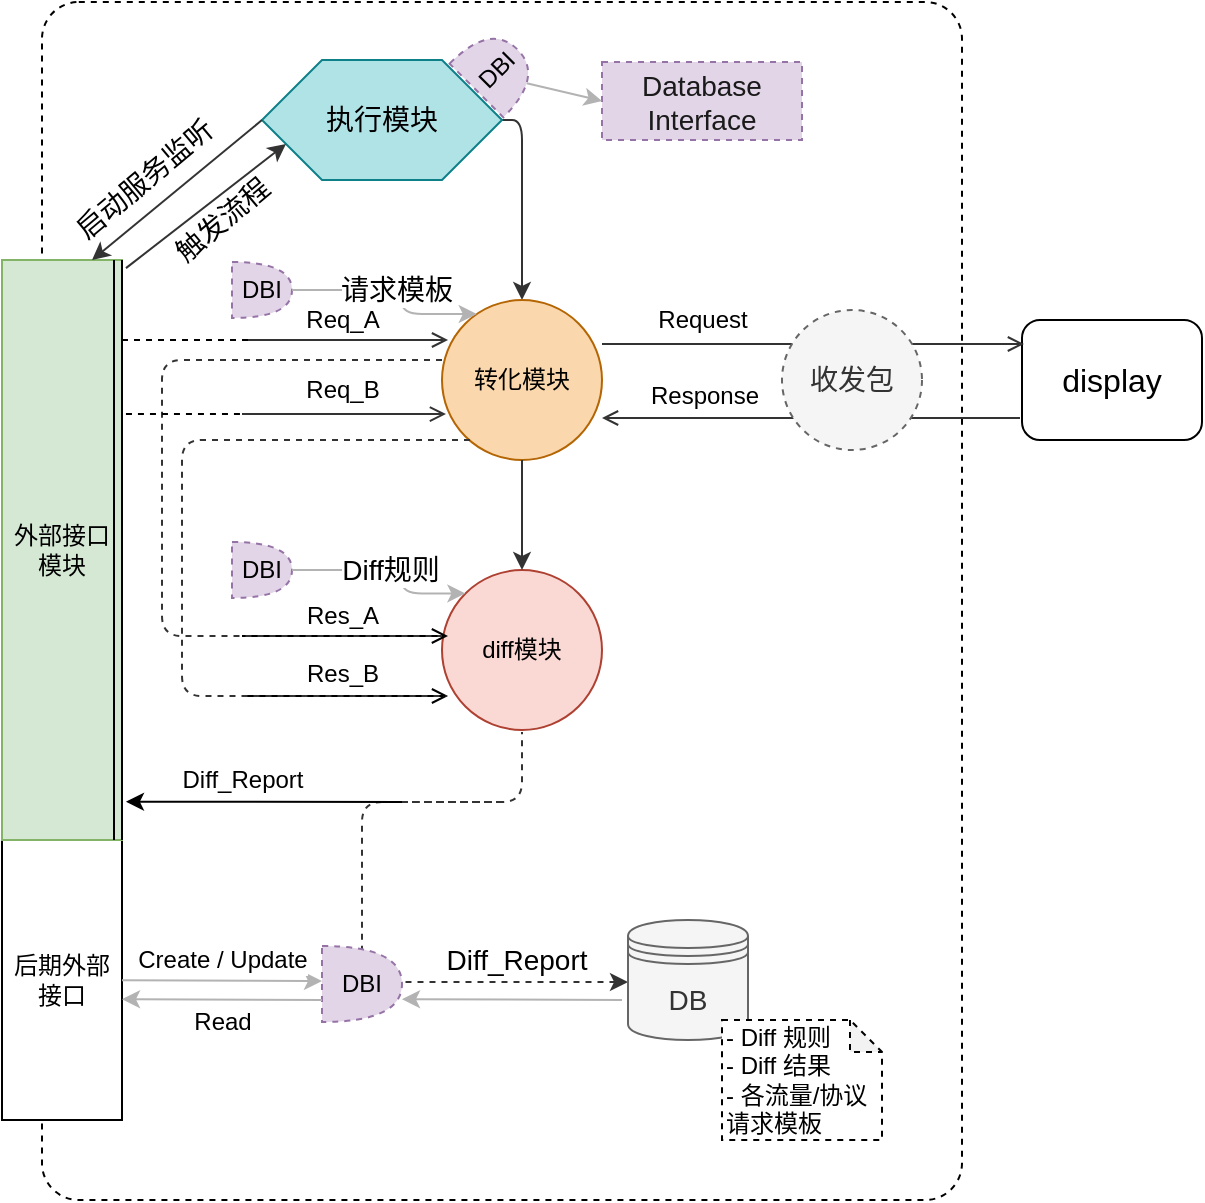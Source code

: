 <mxfile version="11.0.8" type="github"><diagram id="VZyGnJ_7kikUlAHDWymS" name="第 1 页"><mxGraphModel dx="1112" dy="707" grid="1" gridSize="10" guides="1" tooltips="1" connect="1" arrows="1" fold="1" page="1" pageScale="1" pageWidth="827" pageHeight="1169" math="0" shadow="0"><root><mxCell id="0"/><mxCell id="1" parent="0"/><mxCell id="MhvmjAiw_rVNO3m2n6Ua-59" value="" style="rounded=1;whiteSpace=wrap;html=1;dashed=1;fontSize=12;fontColor=#000000;fillColor=none;arcSize=4;" vertex="1" parent="1"><mxGeometry x="120" y="11" width="460" height="599" as="geometry"/></mxCell><mxCell id="MhvmjAiw_rVNO3m2n6Ua-47" value="后期外部接口" style="rounded=0;whiteSpace=wrap;html=1;labelPosition=center;verticalLabelPosition=middle;align=center;verticalAlign=middle;" vertex="1" parent="1"><mxGeometry x="100" y="430" width="60" height="140" as="geometry"/></mxCell><mxCell id="MhvmjAiw_rVNO3m2n6Ua-44" value="" style="endArrow=classic;html=1;strokeColor=#333333;fontSize=14;fontColor=#000000;entryX=0;entryY=0.5;entryDx=0;entryDy=0;edgeStyle=orthogonalEdgeStyle;dashed=1;" edge="1" parent="1"><mxGeometry width="50" height="50" relative="1" as="geometry"><mxPoint x="350" y="411" as="sourcePoint"/><mxPoint x="413" y="501" as="targetPoint"/><Array as="points"><mxPoint x="280" y="411"/><mxPoint x="280" y="501"/></Array></mxGeometry></mxCell><mxCell id="MhvmjAiw_rVNO3m2n6Ua-49" value="Diff_Report" style="text;html=1;resizable=0;points=[];align=center;verticalAlign=middle;labelBackgroundColor=#ffffff;fontSize=14;fontColor=#000000;" vertex="1" connectable="0" parent="MhvmjAiw_rVNO3m2n6Ua-44"><mxGeometry x="0.529" y="-1" relative="1" as="geometry"><mxPoint x="12.5" y="-12" as="offset"/></mxGeometry></mxCell><mxCell id="MhvmjAiw_rVNO3m2n6Ua-2" value="外部接口模块" style="rounded=0;whiteSpace=wrap;html=1;fillColor=#d5e8d4;strokeColor=#82b366;" vertex="1" parent="1"><mxGeometry x="100" y="140" width="60" height="290" as="geometry"/></mxCell><mxCell id="MhvmjAiw_rVNO3m2n6Ua-19" value="" style="edgeStyle=orthogonalEdgeStyle;rounded=1;orthogonalLoop=1;jettySize=auto;html=1;fontSize=14;entryX=0.5;entryY=0;entryDx=0;entryDy=0;exitX=1;exitY=0.5;exitDx=0;exitDy=0;strokeColor=#333333;" edge="1" parent="1" source="MhvmjAiw_rVNO3m2n6Ua-3" target="MhvmjAiw_rVNO3m2n6Ua-4"><mxGeometry relative="1" as="geometry"><mxPoint x="430" y="70" as="targetPoint"/><Array as="points"><mxPoint x="360" y="70"/></Array></mxGeometry></mxCell><mxCell id="MhvmjAiw_rVNO3m2n6Ua-3" value="执行模块" style="shape=hexagon;perimeter=hexagonPerimeter2;whiteSpace=wrap;html=1;fontSize=14;fillColor=#b0e3e6;strokeColor=#0e8088;" vertex="1" parent="1"><mxGeometry x="230" y="40" width="120" height="60" as="geometry"/></mxCell><mxCell id="MhvmjAiw_rVNO3m2n6Ua-4" value="转化模块" style="ellipse;whiteSpace=wrap;html=1;aspect=fixed;fillColor=#fad7ac;strokeColor=#b46504;" vertex="1" parent="1"><mxGeometry x="320" y="160" width="80" height="80" as="geometry"/></mxCell><mxCell id="MhvmjAiw_rVNO3m2n6Ua-22" value="Diff_Report" style="rounded=1;orthogonalLoop=1;jettySize=auto;html=1;fontSize=12;entryX=1.033;entryY=0.934;entryDx=0;entryDy=0;entryPerimeter=0;" edge="1" parent="1" target="MhvmjAiw_rVNO3m2n6Ua-2"><mxGeometry x="0.159" y="-11" relative="1" as="geometry"><mxPoint x="300" y="411" as="sourcePoint"/><mxPoint x="360" y="455" as="targetPoint"/><mxPoint as="offset"/></mxGeometry></mxCell><mxCell id="MhvmjAiw_rVNO3m2n6Ua-5" value="diff模块" style="ellipse;whiteSpace=wrap;html=1;aspect=fixed;fillColor=#fad9d5;strokeColor=#ae4132;" vertex="1" parent="1"><mxGeometry x="320" y="295" width="80" height="80" as="geometry"/></mxCell><mxCell id="MhvmjAiw_rVNO3m2n6Ua-6" value="display" style="rounded=1;whiteSpace=wrap;html=1;fontSize=16;" vertex="1" parent="1"><mxGeometry x="610" y="170" width="90" height="60" as="geometry"/></mxCell><mxCell id="MhvmjAiw_rVNO3m2n6Ua-7" value="DB" style="shape=datastore;whiteSpace=wrap;html=1;fontSize=14;fillColor=#f5f5f5;strokeColor=#666666;fontColor=#333333;" vertex="1" parent="1"><mxGeometry x="413" y="470" width="60" height="60" as="geometry"/></mxCell><mxCell id="MhvmjAiw_rVNO3m2n6Ua-8" value="" style="endArrow=none;html=1;fontSize=14;exitX=0.75;exitY=0;exitDx=0;exitDy=0;entryX=0;entryY=0.5;entryDx=0;entryDy=0;strokeColor=#333333;startArrow=classic;startFill=1;endFill=0;" edge="1" parent="1" source="MhvmjAiw_rVNO3m2n6Ua-2" target="MhvmjAiw_rVNO3m2n6Ua-3"><mxGeometry width="50" height="50" relative="1" as="geometry"><mxPoint x="90" y="590" as="sourcePoint"/><mxPoint x="140" y="540" as="targetPoint"/></mxGeometry></mxCell><mxCell id="MhvmjAiw_rVNO3m2n6Ua-10" value="启动服务监听" style="text;html=1;resizable=0;points=[];align=center;verticalAlign=middle;labelBackgroundColor=#ffffff;fontSize=14;rotation=-40;" vertex="1" connectable="0" parent="MhvmjAiw_rVNO3m2n6Ua-8"><mxGeometry x="-0.103" y="3" relative="1" as="geometry"><mxPoint x="-11" y="-6.5" as="offset"/></mxGeometry></mxCell><mxCell id="MhvmjAiw_rVNO3m2n6Ua-9" value="" style="endArrow=none;html=1;fontSize=14;exitX=0;exitY=0.75;exitDx=0;exitDy=0;entryX=1.033;entryY=0.014;entryDx=0;entryDy=0;entryPerimeter=0;strokeColor=#333333;startArrow=classic;startFill=1;endFill=0;" edge="1" parent="1" source="MhvmjAiw_rVNO3m2n6Ua-3" target="MhvmjAiw_rVNO3m2n6Ua-2"><mxGeometry width="50" height="50" relative="1" as="geometry"><mxPoint x="90" y="590" as="sourcePoint"/><mxPoint x="140" y="540" as="targetPoint"/></mxGeometry></mxCell><mxCell id="MhvmjAiw_rVNO3m2n6Ua-11" value="触发流程" style="text;html=1;resizable=0;points=[];align=center;verticalAlign=middle;labelBackgroundColor=#ffffff;fontSize=14;rotation=-40;" vertex="1" connectable="0" parent="MhvmjAiw_rVNO3m2n6Ua-9"><mxGeometry x="-0.205" y="3" relative="1" as="geometry"><mxPoint x="-2" y="11" as="offset"/></mxGeometry></mxCell><mxCell id="MhvmjAiw_rVNO3m2n6Ua-12" value="" style="endArrow=open;html=1;fontSize=14;entryX=0.038;entryY=0.25;entryDx=0;entryDy=0;entryPerimeter=0;strokeColor=#333333;endFill=0;" edge="1" parent="1" target="MhvmjAiw_rVNO3m2n6Ua-4"><mxGeometry width="50" height="50" relative="1" as="geometry"><mxPoint x="220" y="180" as="sourcePoint"/><mxPoint x="150" y="540" as="targetPoint"/></mxGeometry></mxCell><mxCell id="MhvmjAiw_rVNO3m2n6Ua-13" value="Req_A" style="text;html=1;resizable=0;points=[];align=center;verticalAlign=middle;labelBackgroundColor=#ffffff;fontSize=12;" vertex="1" connectable="0" parent="MhvmjAiw_rVNO3m2n6Ua-12"><mxGeometry x="-0.127" y="4" relative="1" as="geometry"><mxPoint x="5" y="-6" as="offset"/></mxGeometry></mxCell><mxCell id="MhvmjAiw_rVNO3m2n6Ua-15" value="" style="endArrow=open;html=1;fontSize=14;entryX=0.025;entryY=0.713;entryDx=0;entryDy=0;entryPerimeter=0;strokeColor=#333333;endFill=0;" edge="1" parent="1" target="MhvmjAiw_rVNO3m2n6Ua-4"><mxGeometry width="50" height="50" relative="1" as="geometry"><mxPoint x="220" y="217" as="sourcePoint"/><mxPoint x="303.04" y="219.5" as="targetPoint"/></mxGeometry></mxCell><mxCell id="MhvmjAiw_rVNO3m2n6Ua-16" value="Req_B" style="text;html=1;resizable=0;points=[];align=center;verticalAlign=middle;labelBackgroundColor=#ffffff;fontSize=12;" vertex="1" connectable="0" parent="MhvmjAiw_rVNO3m2n6Ua-15"><mxGeometry x="-0.127" y="4" relative="1" as="geometry"><mxPoint x="5" y="-8" as="offset"/></mxGeometry></mxCell><mxCell id="MhvmjAiw_rVNO3m2n6Ua-20" value="" style="endArrow=classic;html=1;fontSize=14;exitX=0.5;exitY=1;exitDx=0;exitDy=0;entryX=0.5;entryY=0;entryDx=0;entryDy=0;strokeColor=#333333;" edge="1" parent="1" source="MhvmjAiw_rVNO3m2n6Ua-4" target="MhvmjAiw_rVNO3m2n6Ua-5"><mxGeometry width="50" height="50" relative="1" as="geometry"><mxPoint x="100" y="590" as="sourcePoint"/><mxPoint x="150" y="540" as="targetPoint"/></mxGeometry></mxCell><mxCell id="MhvmjAiw_rVNO3m2n6Ua-23" value="" style="endArrow=open;html=1;fontSize=14;strokeWidth=1;endFill=0;" edge="1" parent="1"><mxGeometry width="50" height="50" relative="1" as="geometry"><mxPoint x="220" y="328" as="sourcePoint"/><mxPoint x="323" y="328" as="targetPoint"/></mxGeometry></mxCell><mxCell id="MhvmjAiw_rVNO3m2n6Ua-24" value="Res_A" style="text;html=1;resizable=0;points=[];align=center;verticalAlign=middle;labelBackgroundColor=#ffffff;fontSize=12;" vertex="1" connectable="0" parent="MhvmjAiw_rVNO3m2n6Ua-23"><mxGeometry x="-0.127" y="4" relative="1" as="geometry"><mxPoint x="5" y="-6" as="offset"/></mxGeometry></mxCell><mxCell id="MhvmjAiw_rVNO3m2n6Ua-25" value="" style="endArrow=open;html=1;fontSize=14;entryX=0.038;entryY=0.25;entryDx=0;entryDy=0;entryPerimeter=0;strokeWidth=1;endFill=0;" edge="1" parent="1"><mxGeometry width="50" height="50" relative="1" as="geometry"><mxPoint x="220" y="358" as="sourcePoint"/><mxPoint x="323.04" y="358" as="targetPoint"/></mxGeometry></mxCell><mxCell id="MhvmjAiw_rVNO3m2n6Ua-26" value="Res_B" style="text;html=1;resizable=0;points=[];align=center;verticalAlign=middle;labelBackgroundColor=#ffffff;fontSize=12;" vertex="1" connectable="0" parent="MhvmjAiw_rVNO3m2n6Ua-25"><mxGeometry x="-0.127" y="4" relative="1" as="geometry"><mxPoint x="5" y="-7" as="offset"/></mxGeometry></mxCell><mxCell id="MhvmjAiw_rVNO3m2n6Ua-30" value="" style="endArrow=none;html=1;fontSize=14;edgeStyle=orthogonalEdgeStyle;rounded=1;strokeColor=#333333;dashed=1;endFill=0;" edge="1" parent="1"><mxGeometry width="50" height="50" relative="1" as="geometry"><mxPoint x="320" y="190" as="sourcePoint"/><mxPoint x="320" y="328" as="targetPoint"/><Array as="points"><mxPoint x="320" y="190"/><mxPoint x="180" y="190"/><mxPoint x="180" y="328"/></Array></mxGeometry></mxCell><mxCell id="MhvmjAiw_rVNO3m2n6Ua-31" value="" style="endArrow=none;html=1;fontSize=14;edgeStyle=orthogonalEdgeStyle;rounded=1;strokeColor=#333333;dashed=1;endFill=0;" edge="1" parent="1"><mxGeometry width="50" height="50" relative="1" as="geometry"><mxPoint x="334" y="230" as="sourcePoint"/><mxPoint x="322" y="358" as="targetPoint"/><Array as="points"><mxPoint x="334" y="230"/><mxPoint x="190" y="230"/><mxPoint x="190" y="358"/></Array></mxGeometry></mxCell><mxCell id="MhvmjAiw_rVNO3m2n6Ua-32" value="" style="endArrow=none;dashed=1;html=1;strokeWidth=1;fontSize=14;exitX=1.033;exitY=0.276;exitDx=0;exitDy=0;exitPerimeter=0;" edge="1" parent="1"><mxGeometry width="50" height="50" relative="1" as="geometry"><mxPoint x="161.98" y="217.04" as="sourcePoint"/><mxPoint x="220" y="217" as="targetPoint"/></mxGeometry></mxCell><mxCell id="MhvmjAiw_rVNO3m2n6Ua-33" value="" style="endArrow=none;dashed=1;html=1;strokeWidth=1;fontSize=14;" edge="1" parent="1"><mxGeometry width="50" height="50" relative="1" as="geometry"><mxPoint x="160" y="180" as="sourcePoint"/><mxPoint x="224" y="180" as="targetPoint"/></mxGeometry></mxCell><mxCell id="MhvmjAiw_rVNO3m2n6Ua-34" value="" style="shape=link;html=1;endArrow=open;endFill=0;strokeWidth=1;fontSize=14;" edge="1" parent="1"><mxGeometry width="50" height="50" relative="1" as="geometry"><mxPoint x="158" y="430" as="sourcePoint"/><mxPoint x="158" y="140" as="targetPoint"/></mxGeometry></mxCell><mxCell id="MhvmjAiw_rVNO3m2n6Ua-35" value="" style="endArrow=open;html=1;fontSize=14;entryX=0.011;entryY=0.2;entryDx=0;entryDy=0;entryPerimeter=0;strokeColor=#333333;endFill=0;" edge="1" parent="1" target="MhvmjAiw_rVNO3m2n6Ua-6"><mxGeometry width="50" height="50" relative="1" as="geometry"><mxPoint x="400" y="182" as="sourcePoint"/><mxPoint x="503.04" y="182" as="targetPoint"/></mxGeometry></mxCell><mxCell id="MhvmjAiw_rVNO3m2n6Ua-36" value="Request" style="text;html=1;resizable=0;points=[];align=center;verticalAlign=middle;labelBackgroundColor=#ffffff;fontSize=12;" vertex="1" connectable="0" parent="MhvmjAiw_rVNO3m2n6Ua-35"><mxGeometry x="-0.127" y="4" relative="1" as="geometry"><mxPoint x="-42" y="-8" as="offset"/></mxGeometry></mxCell><mxCell id="MhvmjAiw_rVNO3m2n6Ua-37" value="" style="endArrow=none;html=1;fontSize=14;strokeColor=#333333;startArrow=open;startFill=0;endFill=0;" edge="1" parent="1"><mxGeometry width="50" height="50" relative="1" as="geometry"><mxPoint x="400" y="219" as="sourcePoint"/><mxPoint x="609" y="219" as="targetPoint"/></mxGeometry></mxCell><mxCell id="MhvmjAiw_rVNO3m2n6Ua-38" value="Response" style="text;html=1;resizable=0;points=[];align=center;verticalAlign=middle;labelBackgroundColor=#ffffff;fontSize=12;" vertex="1" connectable="0" parent="MhvmjAiw_rVNO3m2n6Ua-37"><mxGeometry x="-0.127" y="4" relative="1" as="geometry"><mxPoint x="-40" y="-7" as="offset"/></mxGeometry></mxCell><mxCell id="MhvmjAiw_rVNO3m2n6Ua-39" value="收发包" style="ellipse;whiteSpace=wrap;html=1;aspect=fixed;fontSize=14;dashed=1;fillColor=#f5f5f5;strokeColor=#666666;fontColor=#333333;" vertex="1" parent="1"><mxGeometry x="490" y="165" width="70" height="70" as="geometry"/></mxCell><mxCell id="MhvmjAiw_rVNO3m2n6Ua-40" value="" style="endArrow=none;html=1;fontSize=14;edgeStyle=orthogonalEdgeStyle;strokeColor=#333333;endFill=0;dashed=1;" edge="1" parent="1"><mxGeometry width="50" height="50" relative="1" as="geometry"><mxPoint x="300" y="411" as="sourcePoint"/><mxPoint x="360" y="376" as="targetPoint"/><Array as="points"><mxPoint x="310" y="411"/><mxPoint x="360" y="411"/></Array></mxGeometry></mxCell><mxCell id="MhvmjAiw_rVNO3m2n6Ua-41" value="DBI" style="shape=or;whiteSpace=wrap;html=1;dashed=1;fontSize=12;rotation=-45;fillColor=#e1d5e7;strokeColor=#9673a6;" vertex="1" parent="1"><mxGeometry x="333" y="26" width="29" height="38" as="geometry"/></mxCell><mxCell id="MhvmjAiw_rVNO3m2n6Ua-42" value="Database Interface" style="rounded=0;whiteSpace=wrap;html=1;dashed=1;fontSize=14;fillColor=#e1d5e7;strokeColor=#9673a6;fontColor=#1A1A1A;" vertex="1" parent="1"><mxGeometry x="400" y="41" width="100" height="39" as="geometry"/></mxCell><mxCell id="MhvmjAiw_rVNO3m2n6Ua-43" value="" style="endArrow=classic;html=1;strokeWidth=1;fontSize=14;fontColor=#B3B3B3;entryX=0;entryY=0.5;entryDx=0;entryDy=0;exitX=0.7;exitY=0.9;exitDx=0;exitDy=0;exitPerimeter=0;strokeColor=#B3B3B3;" edge="1" parent="1" source="MhvmjAiw_rVNO3m2n6Ua-41" target="MhvmjAiw_rVNO3m2n6Ua-42"><mxGeometry width="50" height="50" relative="1" as="geometry"><mxPoint x="100" y="600" as="sourcePoint"/><mxPoint x="150" y="550" as="targetPoint"/></mxGeometry></mxCell><mxCell id="MhvmjAiw_rVNO3m2n6Ua-45" value="DBI" style="shape=or;whiteSpace=wrap;html=1;dashed=1;fontSize=12;rotation=0;fillColor=#e1d5e7;strokeColor=#9673a6;" vertex="1" parent="1"><mxGeometry x="260" y="483" width="40" height="38" as="geometry"/></mxCell><mxCell id="MhvmjAiw_rVNO3m2n6Ua-50" value="" style="endArrow=classic;html=1;strokeColor=#B3B3B3;strokeWidth=1;fontSize=14;fontColor=#000000;entryX=0;entryY=0.25;entryDx=0;entryDy=0;entryPerimeter=0;exitX=1;exitY=0.388;exitDx=0;exitDy=0;exitPerimeter=0;" edge="1" parent="1"><mxGeometry width="50" height="50" relative="1" as="geometry"><mxPoint x="160" y="500.08" as="sourcePoint"/><mxPoint x="260" y="500.5" as="targetPoint"/></mxGeometry></mxCell><mxCell id="MhvmjAiw_rVNO3m2n6Ua-53" value="&lt;font style=&quot;font-size: 12px&quot;&gt;Create / Update&lt;/font&gt;" style="text;html=1;resizable=0;points=[];align=center;verticalAlign=middle;labelBackgroundColor=#ffffff;fontSize=14;fontColor=#000000;" vertex="1" connectable="0" parent="MhvmjAiw_rVNO3m2n6Ua-50"><mxGeometry x="0.08" y="2" relative="1" as="geometry"><mxPoint x="-4" y="-9.5" as="offset"/></mxGeometry></mxCell><mxCell id="MhvmjAiw_rVNO3m2n6Ua-51" value="&lt;font style=&quot;font-size: 12px&quot;&gt;Read&lt;/font&gt;" style="endArrow=none;html=1;strokeColor=#B3B3B3;strokeWidth=1;fontSize=14;fontColor=#000000;entryX=0;entryY=0.25;entryDx=0;entryDy=0;entryPerimeter=0;exitX=1;exitY=0.388;exitDx=0;exitDy=0;exitPerimeter=0;startArrow=classic;startFill=1;endFill=0;" edge="1" parent="1"><mxGeometry x="0.001" y="-10" width="50" height="50" relative="1" as="geometry"><mxPoint x="160" y="509.58" as="sourcePoint"/><mxPoint x="260" y="510" as="targetPoint"/><mxPoint as="offset"/></mxGeometry></mxCell><mxCell id="MhvmjAiw_rVNO3m2n6Ua-52" value="" style="endArrow=none;html=1;strokeColor=#B3B3B3;strokeWidth=1;fontSize=14;fontColor=#000000;exitX=1;exitY=0.388;exitDx=0;exitDy=0;exitPerimeter=0;startArrow=classic;startFill=1;endFill=0;" edge="1" parent="1"><mxGeometry width="50" height="50" relative="1" as="geometry"><mxPoint x="300" y="509.58" as="sourcePoint"/><mxPoint x="410" y="510" as="targetPoint"/></mxGeometry></mxCell><mxCell id="MhvmjAiw_rVNO3m2n6Ua-54" value="DBI" style="shape=or;whiteSpace=wrap;html=1;dashed=1;fontSize=12;rotation=0;fillColor=#e1d5e7;strokeColor=#9673a6;" vertex="1" parent="1"><mxGeometry x="215" y="281" width="30" height="28" as="geometry"/></mxCell><mxCell id="MhvmjAiw_rVNO3m2n6Ua-55" value="Diff规则" style="endArrow=none;html=1;strokeColor=#B3B3B3;strokeWidth=1;fontSize=14;fontColor=#000000;exitX=0;exitY=0;exitDx=0;exitDy=0;startArrow=classic;startFill=1;endFill=0;entryX=1;entryY=0.5;entryDx=0;entryDy=0;entryPerimeter=0;edgeStyle=orthogonalEdgeStyle;rounded=1;" edge="1" parent="1" source="MhvmjAiw_rVNO3m2n6Ua-5" target="MhvmjAiw_rVNO3m2n6Ua-54"><mxGeometry width="50" height="50" relative="1" as="geometry"><mxPoint x="310" y="519.58" as="sourcePoint"/><mxPoint x="420" y="520" as="targetPoint"/><Array as="points"><mxPoint x="300" y="307"/><mxPoint x="300" y="295"/></Array></mxGeometry></mxCell><mxCell id="MhvmjAiw_rVNO3m2n6Ua-56" value="- Diff 规则&lt;br&gt;- Diff 结果&lt;br&gt;- 各流量/协议请求模板" style="shape=note;whiteSpace=wrap;html=1;backgroundOutline=1;darkOpacity=0.05;dashed=1;fontSize=12;fontColor=#000000;align=left;size=16;" vertex="1" parent="1"><mxGeometry x="460" y="520" width="80" height="60" as="geometry"/></mxCell><mxCell id="MhvmjAiw_rVNO3m2n6Ua-57" value="DBI" style="shape=or;whiteSpace=wrap;html=1;dashed=1;fontSize=12;rotation=0;fillColor=#e1d5e7;strokeColor=#9673a6;" vertex="1" parent="1"><mxGeometry x="215" y="141" width="30" height="28" as="geometry"/></mxCell><mxCell id="MhvmjAiw_rVNO3m2n6Ua-58" value="请求模板" style="endArrow=none;html=1;strokeColor=#B3B3B3;strokeWidth=1;fontSize=14;fontColor=#000000;startArrow=classic;startFill=1;endFill=0;entryX=1;entryY=0.5;entryDx=0;entryDy=0;entryPerimeter=0;edgeStyle=orthogonalEdgeStyle;rounded=1;" edge="1" parent="1" target="MhvmjAiw_rVNO3m2n6Ua-57" source="MhvmjAiw_rVNO3m2n6Ua-4"><mxGeometry width="50" height="50" relative="1" as="geometry"><mxPoint x="332" y="167" as="sourcePoint"/><mxPoint x="420" y="380" as="targetPoint"/><Array as="points"><mxPoint x="300" y="167"/><mxPoint x="300" y="155"/></Array></mxGeometry></mxCell></root></mxGraphModel></diagram></mxfile>